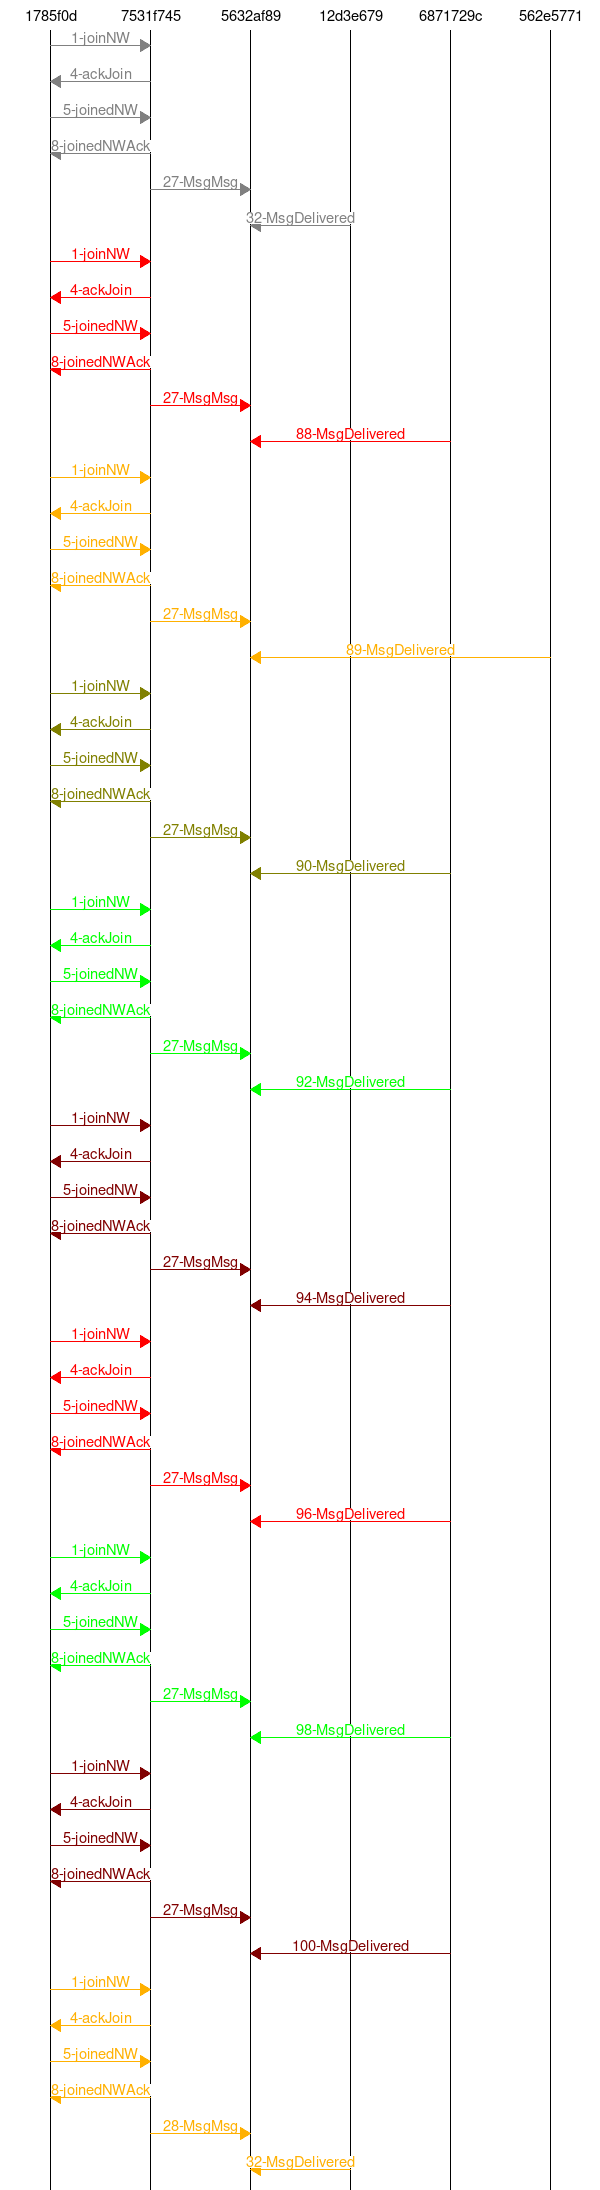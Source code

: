 msc { 
1785f0d,7531f745,5632af89,12d3e679,6871729c,562e5771;

1785f0d=>7531f745 [label="1-joinNW", textcolor="gray", linecolor="gray"];
7531f745=>1785f0d [label="4-ackJoin", textcolor="gray", linecolor="gray"];
1785f0d=>7531f745 [label="5-joinedNW", textcolor="gray", linecolor="gray"];
7531f745=>1785f0d [label="8-joinedNWAck", textcolor="gray", linecolor="gray"];
7531f745=>5632af89 [label="27-MsgMsg", textcolor="gray", linecolor="gray"];
12d3e679=>5632af89 [label="32-MsgDelivered", textcolor="gray", linecolor="gray"];
1785f0d=>7531f745 [label="1-joinNW", textcolor="red", linecolor="red"];
7531f745=>1785f0d [label="4-ackJoin", textcolor="red", linecolor="red"];
1785f0d=>7531f745 [label="5-joinedNW", textcolor="red", linecolor="red"];
7531f745=>1785f0d [label="8-joinedNWAck", textcolor="red", linecolor="red"];
7531f745=>5632af89 [label="27-MsgMsg", textcolor="red", linecolor="red"];
6871729c=>5632af89 [label="88-MsgDelivered", textcolor="red", linecolor="red"];
1785f0d=>7531f745 [label="1-joinNW", textcolor="orange", linecolor="orange"];
7531f745=>1785f0d [label="4-ackJoin", textcolor="orange", linecolor="orange"];
1785f0d=>7531f745 [label="5-joinedNW", textcolor="orange", linecolor="orange"];
7531f745=>1785f0d [label="8-joinedNWAck", textcolor="orange", linecolor="orange"];
7531f745=>5632af89 [label="27-MsgMsg", textcolor="orange", linecolor="orange"];
562e5771=>5632af89 [label="89-MsgDelivered", textcolor="orange", linecolor="orange"];
1785f0d=>7531f745 [label="1-joinNW", textcolor="olive", linecolor="olive"];
7531f745=>1785f0d [label="4-ackJoin", textcolor="olive", linecolor="olive"];
1785f0d=>7531f745 [label="5-joinedNW", textcolor="olive", linecolor="olive"];
7531f745=>1785f0d [label="8-joinedNWAck", textcolor="olive", linecolor="olive"];
7531f745=>5632af89 [label="27-MsgMsg", textcolor="olive", linecolor="olive"];
6871729c=>5632af89 [label="90-MsgDelivered", textcolor="olive", linecolor="olive"];
1785f0d=>7531f745 [label="1-joinNW", textcolor="green", linecolor="green"];
7531f745=>1785f0d [label="4-ackJoin", textcolor="green", linecolor="green"];
1785f0d=>7531f745 [label="5-joinedNW", textcolor="green", linecolor="green"];
7531f745=>1785f0d [label="8-joinedNWAck", textcolor="green", linecolor="green"];
7531f745=>5632af89 [label="27-MsgMsg", textcolor="green", linecolor="green"];
6871729c=>5632af89 [label="92-MsgDelivered", textcolor="green", linecolor="green"];
1785f0d=>7531f745 [label="1-joinNW", textcolor="maroon", linecolor="maroon"];
7531f745=>1785f0d [label="4-ackJoin", textcolor="maroon", linecolor="maroon"];
1785f0d=>7531f745 [label="5-joinedNW", textcolor="maroon", linecolor="maroon"];
7531f745=>1785f0d [label="8-joinedNWAck", textcolor="maroon", linecolor="maroon"];
7531f745=>5632af89 [label="27-MsgMsg", textcolor="maroon", linecolor="maroon"];
6871729c=>5632af89 [label="94-MsgDelivered", textcolor="maroon", linecolor="maroon"];
1785f0d=>7531f745 [label="1-joinNW", textcolor="red", linecolor="red"];
7531f745=>1785f0d [label="4-ackJoin", textcolor="red", linecolor="red"];
1785f0d=>7531f745 [label="5-joinedNW", textcolor="red", linecolor="red"];
7531f745=>1785f0d [label="8-joinedNWAck", textcolor="red", linecolor="red"];
7531f745=>5632af89 [label="27-MsgMsg", textcolor="red", linecolor="red"];
6871729c=>5632af89 [label="96-MsgDelivered", textcolor="red", linecolor="red"];
1785f0d=>7531f745 [label="1-joinNW", textcolor="green", linecolor="green"];
7531f745=>1785f0d [label="4-ackJoin", textcolor="green", linecolor="green"];
1785f0d=>7531f745 [label="5-joinedNW", textcolor="green", linecolor="green"];
7531f745=>1785f0d [label="8-joinedNWAck", textcolor="green", linecolor="green"];
7531f745=>5632af89 [label="27-MsgMsg", textcolor="green", linecolor="green"];
6871729c=>5632af89 [label="98-MsgDelivered", textcolor="green", linecolor="green"];
1785f0d=>7531f745 [label="1-joinNW", textcolor="maroon", linecolor="maroon"];
7531f745=>1785f0d [label="4-ackJoin", textcolor="maroon", linecolor="maroon"];
1785f0d=>7531f745 [label="5-joinedNW", textcolor="maroon", linecolor="maroon"];
7531f745=>1785f0d [label="8-joinedNWAck", textcolor="maroon", linecolor="maroon"];
7531f745=>5632af89 [label="27-MsgMsg", textcolor="maroon", linecolor="maroon"];
6871729c=>5632af89 [label="100-MsgDelivered", textcolor="maroon", linecolor="maroon"];
1785f0d=>7531f745 [label="1-joinNW", textcolor="orange", linecolor="orange"];
7531f745=>1785f0d [label="4-ackJoin", textcolor="orange", linecolor="orange"];
1785f0d=>7531f745 [label="5-joinedNW", textcolor="orange", linecolor="orange"];
7531f745=>1785f0d [label="8-joinedNWAck", textcolor="orange", linecolor="orange"];
7531f745=>5632af89 [label="28-MsgMsg", textcolor="orange", linecolor="orange"];
12d3e679=>5632af89 [label="32-MsgDelivered", textcolor="orange", linecolor="orange"];
}
